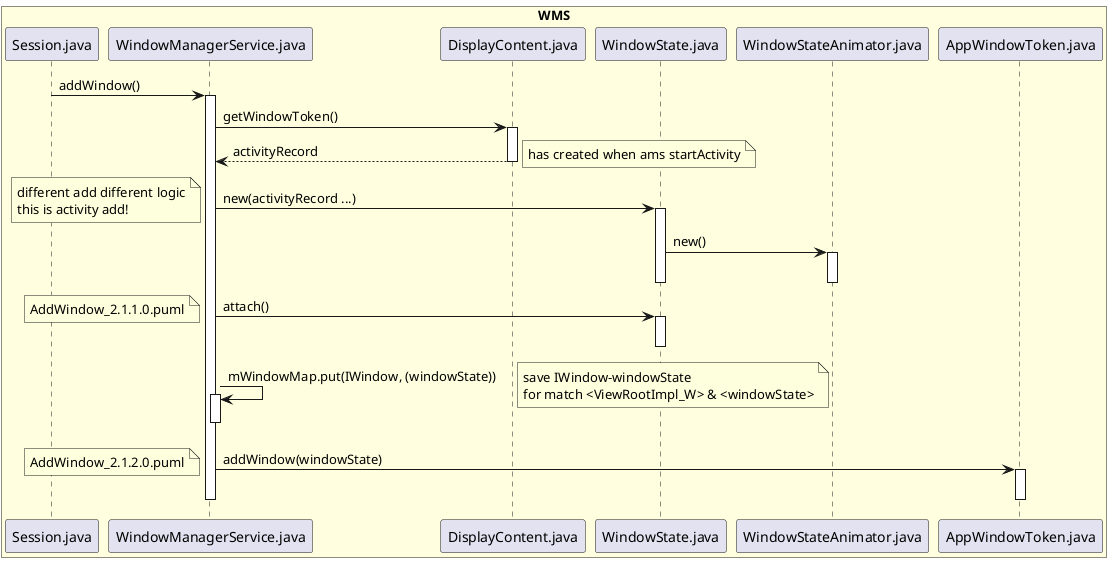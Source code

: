 @startuml

box "WMS" #LightYellow
participant Session.java
participant WindowManagerService.java
participant DisplayContent.java
participant WindowState.java
participant WindowStateAnimator.java
participant AppWindowToken.java
end box

Session.java -> WindowManagerService.java: addWindow()
activate WindowManagerService.java


WindowManagerService.java -> DisplayContent.java: getWindowToken()
activate DisplayContent.java
DisplayContent.java --> WindowManagerService.java: activityRecord
deactivate DisplayContent.java
note right: has created when ams startActivity
WindowManagerService.java -> WindowState.java: new(activityRecord ...)
activate WindowState.java
note left
different add different logic
this is activity add!
end note
WindowState.java -> WindowStateAnimator.java: new()
activate WindowStateAnimator.java
deactivate WindowStateAnimator.java


deactivate WindowState.java

WindowManagerService.java -> WindowState.java: attach()
activate WindowState.java
deactivate WindowState.java
note left:AddWindow_2.1.1.0.puml

WindowManagerService.java -> WindowManagerService.java: mWindowMap.put(IWindow, (windowState))
activate WindowManagerService.java
deactivate WindowManagerService.java
note right
save IWindow-windowState
for match <ViewRootImpl_W> & <windowState>
end note


WindowManagerService.java -> AppWindowToken.java: addWindow(windowState)
activate AppWindowToken.java
deactivate AppWindowToken.java
deactivate WindowManagerService.java
note left:AddWindow_2.1.2.0.puml



@enduml